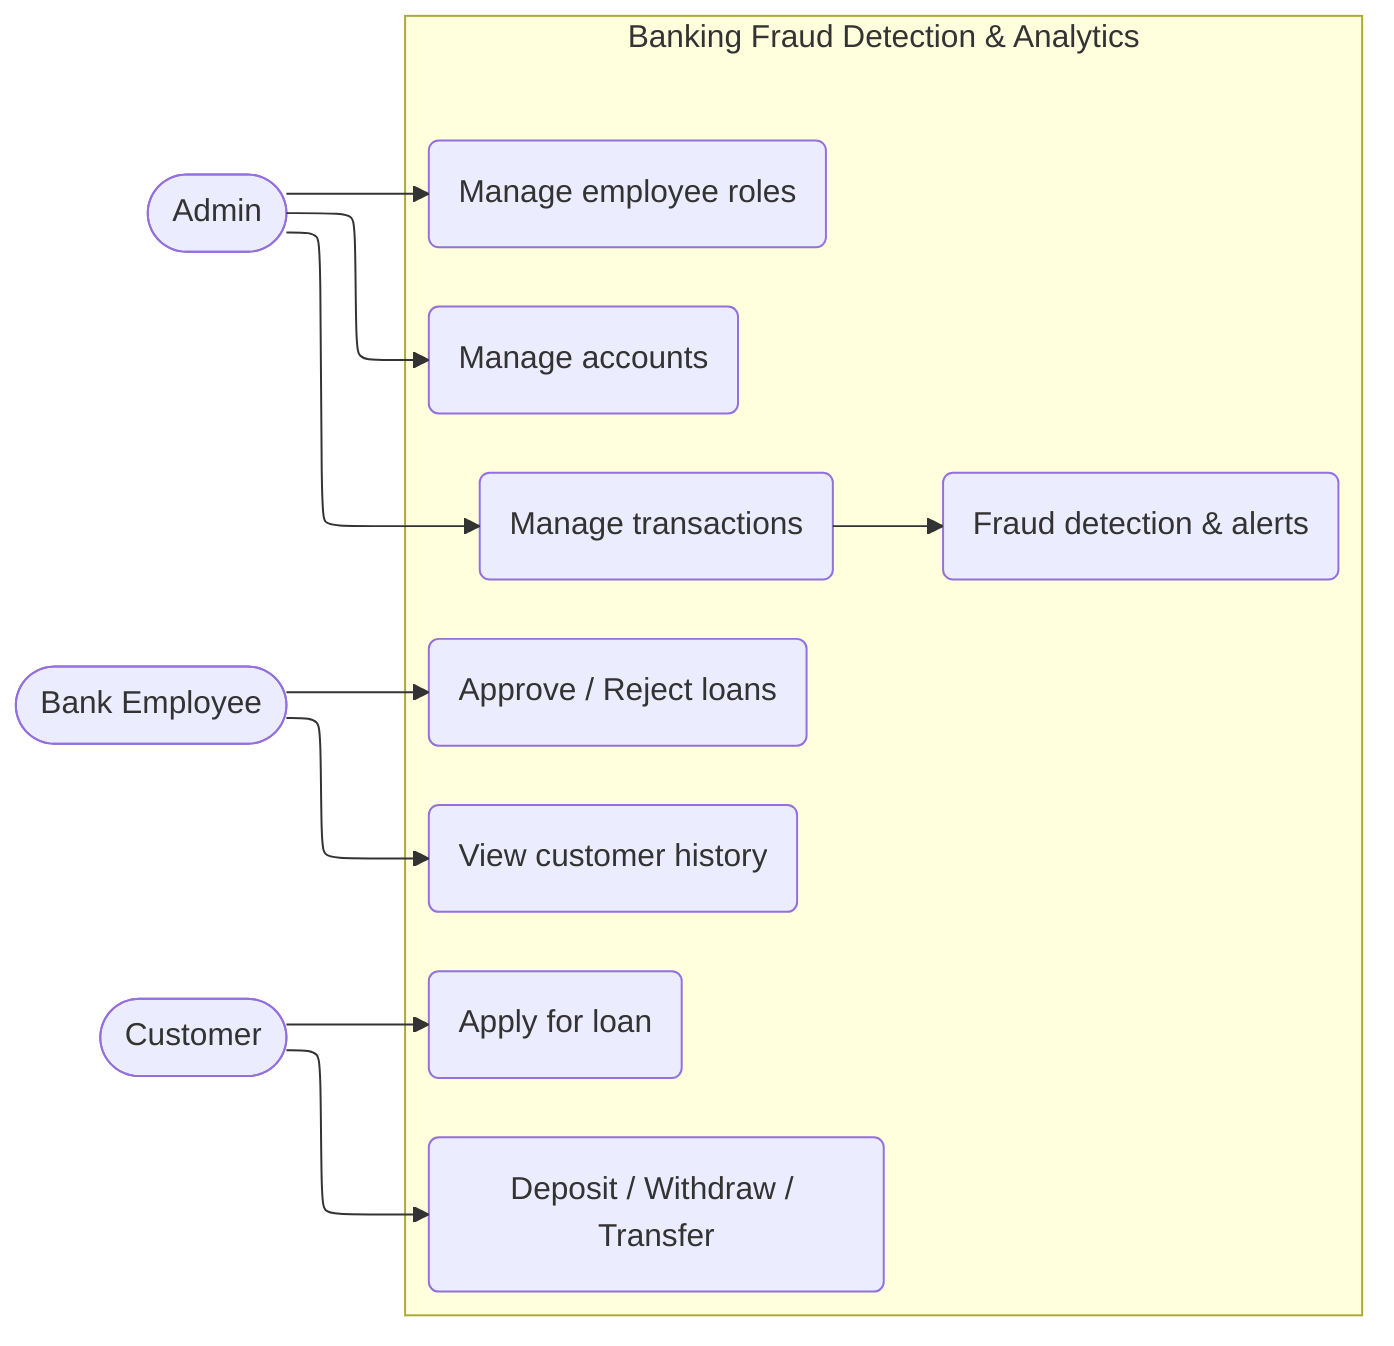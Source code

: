 ---
config:
  layout: elk
---
flowchart LR
 subgraph System["Banking Fraud Detection & Analytics"]
        UC1("Manage accounts")
        UC2("Manage transactions")
        UC3("Manage employee roles")
        UC4("Approve / Reject loans")
        UC5("View customer history")
        UC6("Deposit / Withdraw / Transfer")
        UC7("Apply for loan")
        UC8("Fraud detection & alerts")
  end
    Admin(["Admin"]) --> UC1 & UC2 & UC3
    Emp(["Bank Employee"]) --> UC4 & UC5
    Cust(["Customer"]) --> UC6 & UC7
    UC2 --> UC8